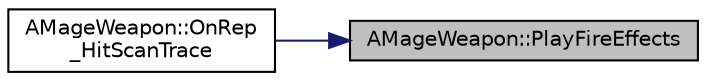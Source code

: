 digraph "AMageWeapon::PlayFireEffects"
{
 // LATEX_PDF_SIZE
  edge [fontname="Helvetica",fontsize="10",labelfontname="Helvetica",labelfontsize="10"];
  node [fontname="Helvetica",fontsize="10",shape=record];
  rankdir="RL";
  Node1 [label="AMageWeapon::PlayFireEffects",height=0.2,width=0.4,color="black", fillcolor="grey75", style="filled", fontcolor="black",tooltip=" "];
  Node1 -> Node2 [dir="back",color="midnightblue",fontsize="10",style="solid",fontname="Helvetica"];
  Node2 [label="AMageWeapon::OnRep\l_HitScanTrace",height=0.2,width=0.4,color="black", fillcolor="white", style="filled",URL="$class_a_mage_weapon.html#abad4ac397f09e16dda8b3138106cfb51",tooltip=" "];
}
